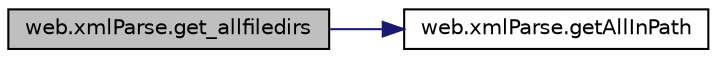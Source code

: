 digraph "web.xmlParse.get_allfiledirs"
{
  edge [fontname="Helvetica",fontsize="10",labelfontname="Helvetica",labelfontsize="10"];
  node [fontname="Helvetica",fontsize="10",shape=record];
  rankdir="LR";
  Node1 [label="web.xmlParse.get_allfiledirs",height=0.2,width=0.4,color="black", fillcolor="grey75", style="filled" fontcolor="black"];
  Node1 -> Node2 [color="midnightblue",fontsize="10",style="solid",fontname="Helvetica"];
  Node2 [label="web.xmlParse.getAllInPath",height=0.2,width=0.4,color="black", fillcolor="white", style="filled",URL="$namespaceweb_1_1xml_parse.html#a3969e676a453939509762befc13140e1",tooltip="list all the files and dirs of the path "];
}
